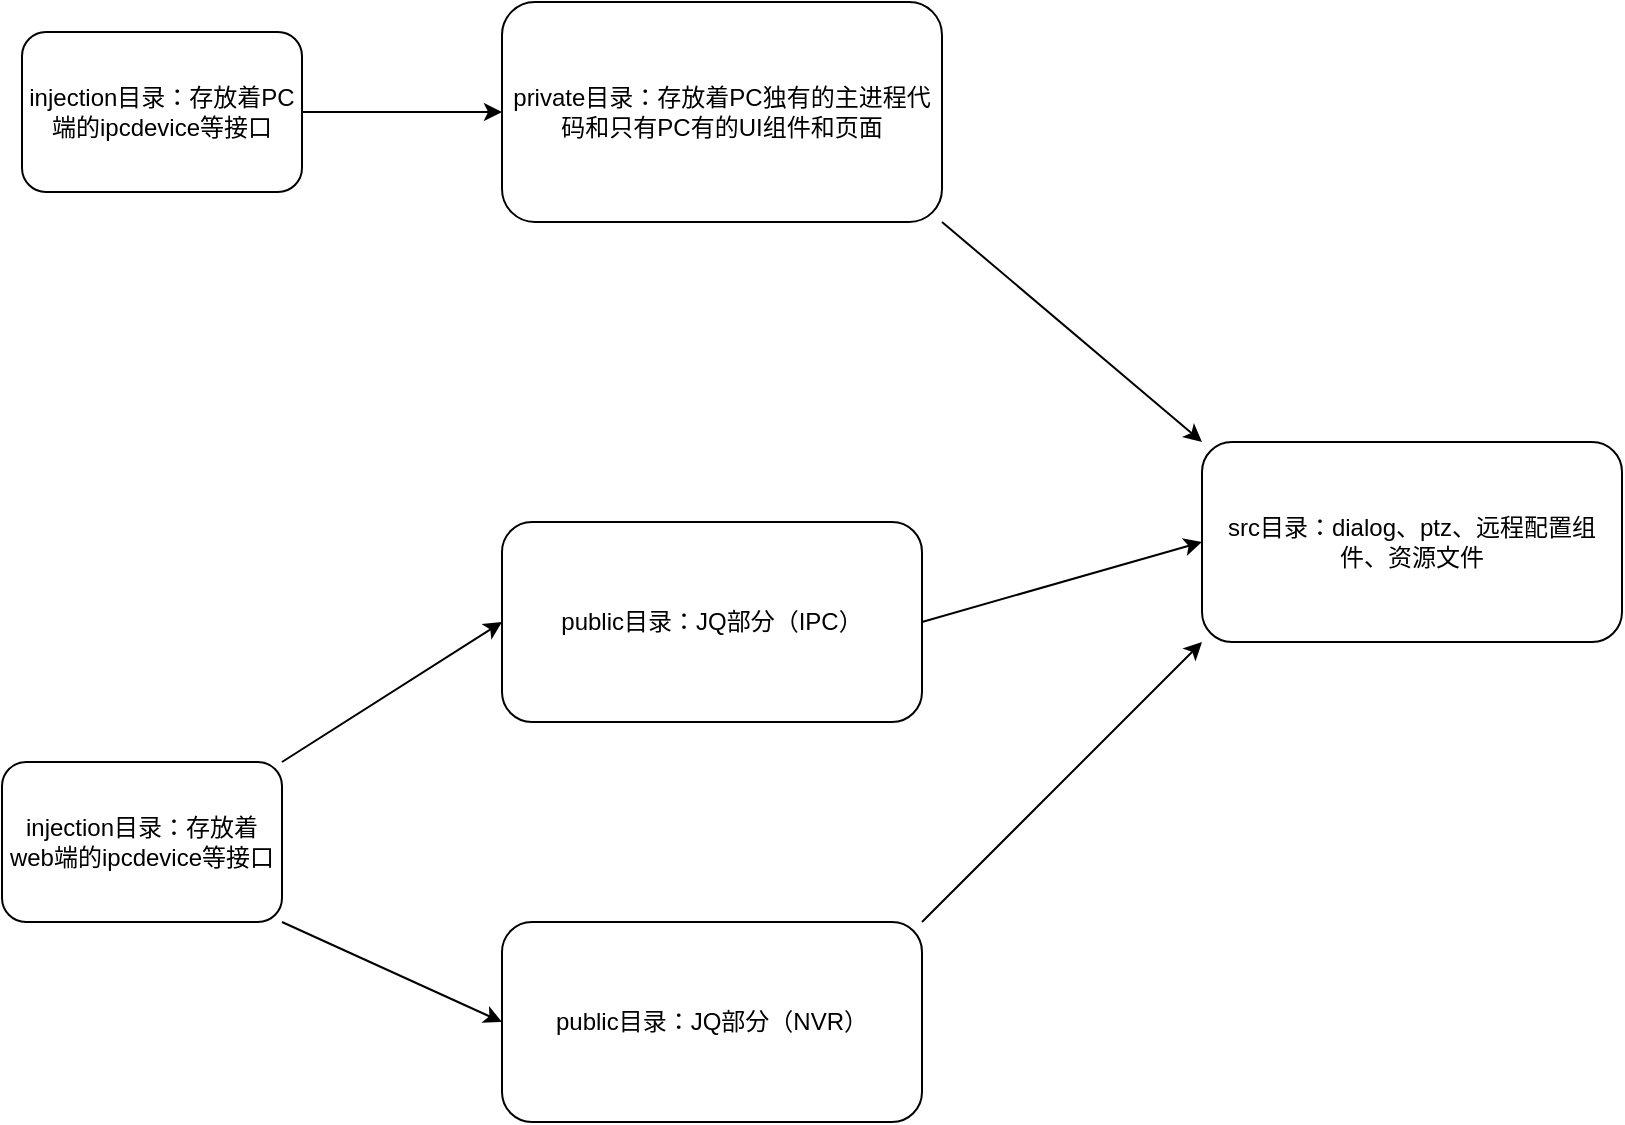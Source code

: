 <mxfile>
    <diagram id="MqCm9_FiKdUe4fE087_l" name="Page-1">
        <mxGraphModel dx="1044" dy="784" grid="1" gridSize="10" guides="1" tooltips="1" connect="1" arrows="1" fold="1" page="1" pageScale="1" pageWidth="850" pageHeight="1100" math="0" shadow="0">
            <root>
                <mxCell id="0"/>
                <mxCell id="1" parent="0"/>
                <mxCell id="15" value="" style="edgeStyle=none;html=1;" edge="1" parent="1" source="3" target="4">
                    <mxGeometry relative="1" as="geometry"/>
                </mxCell>
                <mxCell id="3" value="injection目录：存放着PC端的ipcdevice等接口" style="rounded=1;whiteSpace=wrap;html=1;" vertex="1" parent="1">
                    <mxGeometry x="20" y="105" width="140" height="80" as="geometry"/>
                </mxCell>
                <mxCell id="12" style="edgeStyle=none;html=1;exitX=1;exitY=1;exitDx=0;exitDy=0;entryX=0;entryY=0;entryDx=0;entryDy=0;" edge="1" parent="1" source="4" target="5">
                    <mxGeometry relative="1" as="geometry"/>
                </mxCell>
                <mxCell id="4" value="private目录：存放着PC独有的主进程代码和只有PC有的UI组件和页面" style="rounded=1;whiteSpace=wrap;html=1;" vertex="1" parent="1">
                    <mxGeometry x="260" y="90" width="220" height="110" as="geometry"/>
                </mxCell>
                <mxCell id="5" value="src目录：dialog、ptz、远程配置组件、资源文件" style="rounded=1;whiteSpace=wrap;html=1;" vertex="1" parent="1">
                    <mxGeometry x="610" y="310" width="210" height="100" as="geometry"/>
                </mxCell>
                <mxCell id="16" style="edgeStyle=none;html=1;exitX=1;exitY=0;exitDx=0;exitDy=0;entryX=0;entryY=0.5;entryDx=0;entryDy=0;" edge="1" parent="1" source="8" target="9">
                    <mxGeometry relative="1" as="geometry"/>
                </mxCell>
                <mxCell id="17" style="edgeStyle=none;html=1;exitX=1;exitY=1;exitDx=0;exitDy=0;entryX=0;entryY=0.5;entryDx=0;entryDy=0;" edge="1" parent="1" source="8" target="11">
                    <mxGeometry relative="1" as="geometry"/>
                </mxCell>
                <mxCell id="8" value="injection目录：存放着web端的ipcdevice等接口" style="rounded=1;whiteSpace=wrap;html=1;" vertex="1" parent="1">
                    <mxGeometry x="10" y="470" width="140" height="80" as="geometry"/>
                </mxCell>
                <mxCell id="13" style="edgeStyle=none;html=1;exitX=1;exitY=0.5;exitDx=0;exitDy=0;entryX=0;entryY=0.5;entryDx=0;entryDy=0;" edge="1" parent="1" source="9" target="5">
                    <mxGeometry relative="1" as="geometry"/>
                </mxCell>
                <mxCell id="9" value="public目录：JQ部分（IPC）" style="rounded=1;whiteSpace=wrap;html=1;" vertex="1" parent="1">
                    <mxGeometry x="260" y="350" width="210" height="100" as="geometry"/>
                </mxCell>
                <mxCell id="14" style="edgeStyle=none;html=1;exitX=1;exitY=0;exitDx=0;exitDy=0;entryX=0;entryY=1;entryDx=0;entryDy=0;" edge="1" parent="1" source="11" target="5">
                    <mxGeometry relative="1" as="geometry"/>
                </mxCell>
                <mxCell id="11" value="public目录：JQ部分（NVR）" style="rounded=1;whiteSpace=wrap;html=1;" vertex="1" parent="1">
                    <mxGeometry x="260" y="550" width="210" height="100" as="geometry"/>
                </mxCell>
            </root>
        </mxGraphModel>
    </diagram>
</mxfile>
